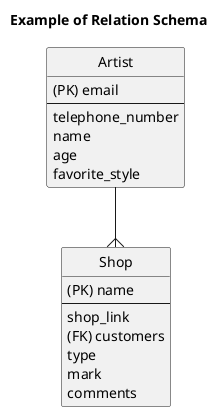 @startuml

title Example of Relation Schema

hide circle

entity "Artist" as t01 {
    (PK) email
    --
    telephone_number
    name
    age
    favorite_style
}
entity "Shop" as t02 {
    (PK) name
    --
    shop_link
    (FK) customers
    type
    mark
    comments
}

t01 --{ t02

@enduml
